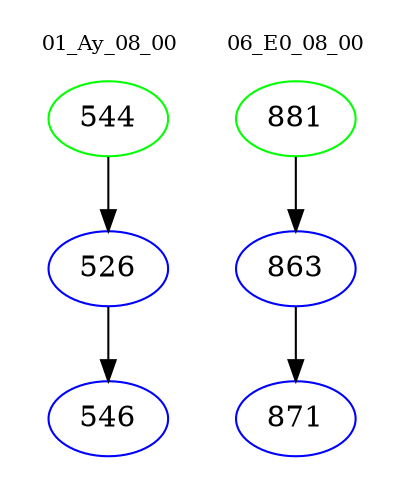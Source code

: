 digraph{
subgraph cluster_0 {
color = white
label = "01_Ay_08_00";
fontsize=10;
T0_544 [label="544", color="green"]
T0_544 -> T0_526 [color="black"]
T0_526 [label="526", color="blue"]
T0_526 -> T0_546 [color="black"]
T0_546 [label="546", color="blue"]
}
subgraph cluster_1 {
color = white
label = "06_E0_08_00";
fontsize=10;
T1_881 [label="881", color="green"]
T1_881 -> T1_863 [color="black"]
T1_863 [label="863", color="blue"]
T1_863 -> T1_871 [color="black"]
T1_871 [label="871", color="blue"]
}
}
